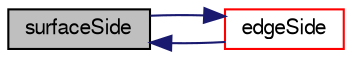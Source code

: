 digraph "surfaceSide"
{
  bgcolor="transparent";
  edge [fontname="FreeSans",fontsize="10",labelfontname="FreeSans",labelfontsize="10"];
  node [fontname="FreeSans",fontsize="10",shape=record];
  rankdir="LR";
  Node3721 [label="surfaceSide",height=0.2,width=0.4,color="black", fillcolor="grey75", style="filled", fontcolor="black"];
  Node3721 -> Node3722 [dir="back",color="midnightblue",fontsize="10",style="solid",fontname="FreeSans"];
  Node3722 [label="edgeSide",height=0.2,width=0.4,color="red",URL="$a25538.html#adca72845b60fd86c4bae9917d9eb8350",tooltip="if nearest point is on edgeI, determine on which side of surface "];
  Node3722 -> Node3721 [dir="back",color="midnightblue",fontsize="10",style="solid",fontname="FreeSans"];
}
